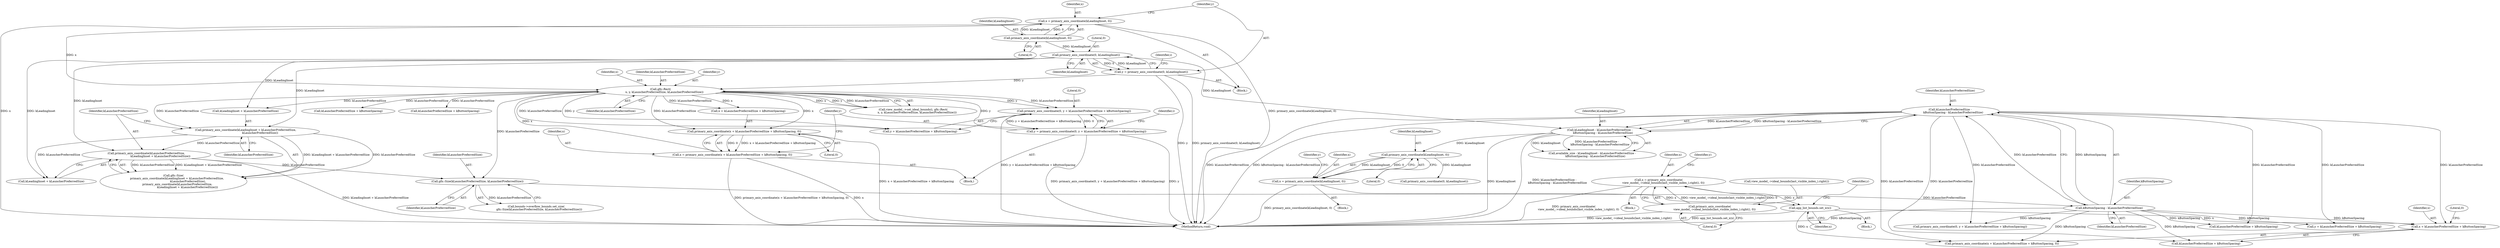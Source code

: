 digraph "1_Chrome_3475f5e448ddf5e48888f3d0563245cc46e3c98b_0@API" {
"1000280" [label="(Call,x + kLauncherPreferredSize + kButtonSpacing)"];
"1000270" [label="(Call,app_list_bounds.set_x(x))"];
"1000243" [label="(Call,x = primary_axis_coordinate(kLeadingInset, 0))"];
"1000245" [label="(Call,primary_axis_coordinate(kLeadingInset, 0))"];
"1000189" [label="(Call,kLeadingInset - kLauncherPreferredSize -\n       kButtonSpacing - kLauncherPreferredSize)"];
"1000122" [label="(Call,primary_axis_coordinate(0, kLeadingInset))"];
"1000116" [label="(Call,primary_axis_coordinate(kLeadingInset, 0))"];
"1000191" [label="(Call,kLauncherPreferredSize -\n       kButtonSpacing - kLauncherPreferredSize)"];
"1000193" [label="(Call,kButtonSpacing - kLauncherPreferredSize)"];
"1000181" [label="(Call,gfx::Size(kLauncherPreferredSize, kLauncherPreferredSize))"];
"1000175" [label="(Call,primary_axis_coordinate(kLauncherPreferredSize,\n                                kLeadingInset + kLauncherPreferredSize))"];
"1000170" [label="(Call,primary_axis_coordinate(kLeadingInset + kLauncherPreferredSize,\n                                 kLauncherPreferredSize))"];
"1000138" [label="(Call,gfx::Rect(\n         x, y, kLauncherPreferredSize, kLauncherPreferredSize))"];
"1000143" [label="(Call,x = primary_axis_coordinate(x + kLauncherPreferredSize + kButtonSpacing, 0))"];
"1000145" [label="(Call,primary_axis_coordinate(x + kLauncherPreferredSize + kButtonSpacing, 0))"];
"1000114" [label="(Call,x = primary_axis_coordinate(kLeadingInset, 0))"];
"1000120" [label="(Call,y = primary_axis_coordinate(0, kLeadingInset))"];
"1000152" [label="(Call,y = primary_axis_coordinate(0, y + kLauncherPreferredSize + kButtonSpacing))"];
"1000154" [label="(Call,primary_axis_coordinate(0, y + kLauncherPreferredSize + kButtonSpacing))"];
"1000255" [label="(Call,x = primary_axis_coordinate(\n           view_model_->ideal_bounds(last_visible_index_).right(), 0))"];
"1000257" [label="(Call,primary_axis_coordinate(\n           view_model_->ideal_bounds(last_visible_index_).right(), 0))"];
"1000290" [label="(Call,y + kLauncherPreferredSize + kButtonSpacing)"];
"1000187" [label="(Call,available_size - kLeadingInset - kLauncherPreferredSize -\n       kButtonSpacing - kLauncherPreferredSize)"];
"1000270" [label="(Call,app_list_bounds.set_x(x))"];
"1000249" [label="(Identifier,y)"];
"1000123" [label="(Literal,0)"];
"1000256" [label="(Identifier,x)"];
"1000146" [label="(Call,x + kLauncherPreferredSize + kButtonSpacing)"];
"1000242" [label="(Block,)"];
"1000192" [label="(Identifier,kLauncherPreferredSize)"];
"1000145" [label="(Call,primary_axis_coordinate(x + kLauncherPreferredSize + kButtonSpacing, 0))"];
"1000261" [label="(Identifier,y)"];
"1000142" [label="(Identifier,kLauncherPreferredSize)"];
"1000140" [label="(Identifier,y)"];
"1000193" [label="(Call,kButtonSpacing - kLauncherPreferredSize)"];
"1000115" [label="(Identifier,x)"];
"1000183" [label="(Identifier,kLauncherPreferredSize)"];
"1000189" [label="(Call,kLeadingInset - kLauncherPreferredSize -\n       kButtonSpacing - kLauncherPreferredSize)"];
"1000285" [label="(Literal,0)"];
"1000152" [label="(Call,y = primary_axis_coordinate(0, y + kLauncherPreferredSize + kButtonSpacing))"];
"1000233" [label="(Block,)"];
"1000257" [label="(Call,primary_axis_coordinate(\n           view_model_->ideal_bounds(last_visible_index_).right(), 0))"];
"1000170" [label="(Call,primary_axis_coordinate(kLeadingInset + kLauncherPreferredSize,\n                                 kLauncherPreferredSize))"];
"1000258" [label="(Call,view_model_->ideal_bounds(last_visible_index_).right())"];
"1000282" [label="(Call,kLauncherPreferredSize + kButtonSpacing)"];
"1000244" [label="(Identifier,x)"];
"1000122" [label="(Call,primary_axis_coordinate(0, kLeadingInset))"];
"1000175" [label="(Call,primary_axis_coordinate(kLauncherPreferredSize,\n                                kLeadingInset + kLauncherPreferredSize))"];
"1000155" [label="(Literal,0)"];
"1000247" [label="(Literal,0)"];
"1000245" [label="(Call,primary_axis_coordinate(kLeadingInset, 0))"];
"1000271" [label="(Identifier,x)"];
"1000250" [label="(Call,primary_axis_coordinate(0, kLeadingInset))"];
"1000176" [label="(Identifier,kLauncherPreferredSize)"];
"1000144" [label="(Identifier,x)"];
"1000124" [label="(Identifier,kLeadingInset)"];
"1000136" [label="(Call,view_model_->set_ideal_bounds(i, gfx::Rect(\n         x, y, kLauncherPreferredSize, kLauncherPreferredSize)))"];
"1000273" [label="(Identifier,y)"];
"1000177" [label="(Call,kLeadingInset + kLauncherPreferredSize)"];
"1000114" [label="(Call,x = primary_axis_coordinate(kLeadingInset, 0))"];
"1000288" [label="(Call,primary_axis_coordinate(0, y + kLauncherPreferredSize + kButtonSpacing))"];
"1000299" [label="(MethodReturn,void)"];
"1000243" [label="(Call,x = primary_axis_coordinate(kLeadingInset, 0))"];
"1000116" [label="(Call,primary_axis_coordinate(kLeadingInset, 0))"];
"1000181" [label="(Call,gfx::Size(kLauncherPreferredSize, kLauncherPreferredSize))"];
"1000180" [label="(Call,bounds->overflow_bounds.set_size(\n       gfx::Size(kLauncherPreferredSize, kLauncherPreferredSize)))"];
"1000143" [label="(Call,x = primary_axis_coordinate(x + kLauncherPreferredSize + kButtonSpacing, 0))"];
"1000190" [label="(Identifier,kLeadingInset)"];
"1000194" [label="(Identifier,kButtonSpacing)"];
"1000292" [label="(Call,kLauncherPreferredSize + kButtonSpacing)"];
"1000148" [label="(Call,kLauncherPreferredSize + kButtonSpacing)"];
"1000134" [label="(Identifier,i)"];
"1000281" [label="(Identifier,x)"];
"1000138" [label="(Call,gfx::Rect(\n         x, y, kLauncherPreferredSize, kLauncherPreferredSize))"];
"1000117" [label="(Identifier,kLeadingInset)"];
"1000255" [label="(Call,x = primary_axis_coordinate(\n           view_model_->ideal_bounds(last_visible_index_).right(), 0))"];
"1000195" [label="(Identifier,kLauncherPreferredSize)"];
"1000135" [label="(Block,)"];
"1000174" [label="(Identifier,kLauncherPreferredSize)"];
"1000128" [label="(Identifier,i)"];
"1000259" [label="(Literal,0)"];
"1000254" [label="(Block,)"];
"1000158" [label="(Call,kLauncherPreferredSize + kButtonSpacing)"];
"1000139" [label="(Identifier,x)"];
"1000169" [label="(Call,gfx::Size(\n        primary_axis_coordinate(kLeadingInset + kLauncherPreferredSize,\n                                 kLauncherPreferredSize),\n         primary_axis_coordinate(kLauncherPreferredSize,\n                                kLeadingInset + kLauncherPreferredSize)))"];
"1000153" [label="(Identifier,y)"];
"1000171" [label="(Call,kLeadingInset + kLauncherPreferredSize)"];
"1000191" [label="(Call,kLauncherPreferredSize -\n       kButtonSpacing - kLauncherPreferredSize)"];
"1000120" [label="(Call,y = primary_axis_coordinate(0, kLeadingInset))"];
"1000156" [label="(Call,y + kLauncherPreferredSize + kButtonSpacing)"];
"1000246" [label="(Identifier,kLeadingInset)"];
"1000151" [label="(Literal,0)"];
"1000280" [label="(Call,x + kLauncherPreferredSize + kButtonSpacing)"];
"1000279" [label="(Call,primary_axis_coordinate(x + kLauncherPreferredSize + kButtonSpacing, 0))"];
"1000141" [label="(Identifier,kLauncherPreferredSize)"];
"1000154" [label="(Call,primary_axis_coordinate(0, y + kLauncherPreferredSize + kButtonSpacing))"];
"1000118" [label="(Literal,0)"];
"1000121" [label="(Identifier,y)"];
"1000102" [label="(Block,)"];
"1000182" [label="(Identifier,kLauncherPreferredSize)"];
"1000280" -> "1000279"  [label="AST: "];
"1000280" -> "1000282"  [label="CFG: "];
"1000281" -> "1000280"  [label="AST: "];
"1000282" -> "1000280"  [label="AST: "];
"1000285" -> "1000280"  [label="CFG: "];
"1000270" -> "1000280"  [label="DDG: x"];
"1000191" -> "1000280"  [label="DDG: kLauncherPreferredSize"];
"1000193" -> "1000280"  [label="DDG: kButtonSpacing"];
"1000270" -> "1000233"  [label="AST: "];
"1000270" -> "1000271"  [label="CFG: "];
"1000271" -> "1000270"  [label="AST: "];
"1000273" -> "1000270"  [label="CFG: "];
"1000270" -> "1000299"  [label="DDG: app_list_bounds.set_x(x)"];
"1000243" -> "1000270"  [label="DDG: x"];
"1000255" -> "1000270"  [label="DDG: x"];
"1000270" -> "1000279"  [label="DDG: x"];
"1000243" -> "1000242"  [label="AST: "];
"1000243" -> "1000245"  [label="CFG: "];
"1000244" -> "1000243"  [label="AST: "];
"1000245" -> "1000243"  [label="AST: "];
"1000249" -> "1000243"  [label="CFG: "];
"1000243" -> "1000299"  [label="DDG: primary_axis_coordinate(kLeadingInset, 0)"];
"1000245" -> "1000243"  [label="DDG: kLeadingInset"];
"1000245" -> "1000243"  [label="DDG: 0"];
"1000245" -> "1000247"  [label="CFG: "];
"1000246" -> "1000245"  [label="AST: "];
"1000247" -> "1000245"  [label="AST: "];
"1000189" -> "1000245"  [label="DDG: kLeadingInset"];
"1000245" -> "1000250"  [label="DDG: kLeadingInset"];
"1000189" -> "1000187"  [label="AST: "];
"1000189" -> "1000191"  [label="CFG: "];
"1000190" -> "1000189"  [label="AST: "];
"1000191" -> "1000189"  [label="AST: "];
"1000187" -> "1000189"  [label="CFG: "];
"1000189" -> "1000299"  [label="DDG: kLeadingInset"];
"1000189" -> "1000299"  [label="DDG: kLauncherPreferredSize -\n       kButtonSpacing - kLauncherPreferredSize"];
"1000189" -> "1000187"  [label="DDG: kLeadingInset"];
"1000189" -> "1000187"  [label="DDG: kLauncherPreferredSize -\n       kButtonSpacing - kLauncherPreferredSize"];
"1000122" -> "1000189"  [label="DDG: kLeadingInset"];
"1000191" -> "1000189"  [label="DDG: kLauncherPreferredSize"];
"1000191" -> "1000189"  [label="DDG: kButtonSpacing - kLauncherPreferredSize"];
"1000122" -> "1000120"  [label="AST: "];
"1000122" -> "1000124"  [label="CFG: "];
"1000123" -> "1000122"  [label="AST: "];
"1000124" -> "1000122"  [label="AST: "];
"1000120" -> "1000122"  [label="CFG: "];
"1000122" -> "1000120"  [label="DDG: 0"];
"1000122" -> "1000120"  [label="DDG: kLeadingInset"];
"1000116" -> "1000122"  [label="DDG: kLeadingInset"];
"1000122" -> "1000170"  [label="DDG: kLeadingInset"];
"1000122" -> "1000171"  [label="DDG: kLeadingInset"];
"1000122" -> "1000175"  [label="DDG: kLeadingInset"];
"1000122" -> "1000177"  [label="DDG: kLeadingInset"];
"1000116" -> "1000114"  [label="AST: "];
"1000116" -> "1000118"  [label="CFG: "];
"1000117" -> "1000116"  [label="AST: "];
"1000118" -> "1000116"  [label="AST: "];
"1000114" -> "1000116"  [label="CFG: "];
"1000116" -> "1000114"  [label="DDG: kLeadingInset"];
"1000116" -> "1000114"  [label="DDG: 0"];
"1000191" -> "1000193"  [label="CFG: "];
"1000192" -> "1000191"  [label="AST: "];
"1000193" -> "1000191"  [label="AST: "];
"1000191" -> "1000299"  [label="DDG: kButtonSpacing - kLauncherPreferredSize"];
"1000191" -> "1000299"  [label="DDG: kLauncherPreferredSize"];
"1000193" -> "1000191"  [label="DDG: kLauncherPreferredSize"];
"1000193" -> "1000191"  [label="DDG: kButtonSpacing"];
"1000191" -> "1000279"  [label="DDG: kLauncherPreferredSize"];
"1000191" -> "1000282"  [label="DDG: kLauncherPreferredSize"];
"1000191" -> "1000288"  [label="DDG: kLauncherPreferredSize"];
"1000191" -> "1000290"  [label="DDG: kLauncherPreferredSize"];
"1000191" -> "1000292"  [label="DDG: kLauncherPreferredSize"];
"1000193" -> "1000195"  [label="CFG: "];
"1000194" -> "1000193"  [label="AST: "];
"1000195" -> "1000193"  [label="AST: "];
"1000193" -> "1000299"  [label="DDG: kButtonSpacing"];
"1000181" -> "1000193"  [label="DDG: kLauncherPreferredSize"];
"1000193" -> "1000279"  [label="DDG: kButtonSpacing"];
"1000193" -> "1000282"  [label="DDG: kButtonSpacing"];
"1000193" -> "1000288"  [label="DDG: kButtonSpacing"];
"1000193" -> "1000290"  [label="DDG: kButtonSpacing"];
"1000193" -> "1000292"  [label="DDG: kButtonSpacing"];
"1000181" -> "1000180"  [label="AST: "];
"1000181" -> "1000183"  [label="CFG: "];
"1000182" -> "1000181"  [label="AST: "];
"1000183" -> "1000181"  [label="AST: "];
"1000180" -> "1000181"  [label="CFG: "];
"1000181" -> "1000180"  [label="DDG: kLauncherPreferredSize"];
"1000175" -> "1000181"  [label="DDG: kLauncherPreferredSize"];
"1000138" -> "1000181"  [label="DDG: kLauncherPreferredSize"];
"1000175" -> "1000169"  [label="AST: "];
"1000175" -> "1000177"  [label="CFG: "];
"1000176" -> "1000175"  [label="AST: "];
"1000177" -> "1000175"  [label="AST: "];
"1000169" -> "1000175"  [label="CFG: "];
"1000175" -> "1000299"  [label="DDG: kLeadingInset + kLauncherPreferredSize"];
"1000175" -> "1000169"  [label="DDG: kLauncherPreferredSize"];
"1000175" -> "1000169"  [label="DDG: kLeadingInset + kLauncherPreferredSize"];
"1000170" -> "1000175"  [label="DDG: kLauncherPreferredSize"];
"1000170" -> "1000169"  [label="AST: "];
"1000170" -> "1000174"  [label="CFG: "];
"1000171" -> "1000170"  [label="AST: "];
"1000174" -> "1000170"  [label="AST: "];
"1000176" -> "1000170"  [label="CFG: "];
"1000170" -> "1000169"  [label="DDG: kLeadingInset + kLauncherPreferredSize"];
"1000170" -> "1000169"  [label="DDG: kLauncherPreferredSize"];
"1000138" -> "1000170"  [label="DDG: kLauncherPreferredSize"];
"1000170" -> "1000177"  [label="DDG: kLauncherPreferredSize"];
"1000138" -> "1000136"  [label="AST: "];
"1000138" -> "1000142"  [label="CFG: "];
"1000139" -> "1000138"  [label="AST: "];
"1000140" -> "1000138"  [label="AST: "];
"1000141" -> "1000138"  [label="AST: "];
"1000142" -> "1000138"  [label="AST: "];
"1000136" -> "1000138"  [label="CFG: "];
"1000138" -> "1000136"  [label="DDG: x"];
"1000138" -> "1000136"  [label="DDG: y"];
"1000138" -> "1000136"  [label="DDG: kLauncherPreferredSize"];
"1000143" -> "1000138"  [label="DDG: x"];
"1000114" -> "1000138"  [label="DDG: x"];
"1000120" -> "1000138"  [label="DDG: y"];
"1000152" -> "1000138"  [label="DDG: y"];
"1000138" -> "1000145"  [label="DDG: x"];
"1000138" -> "1000145"  [label="DDG: kLauncherPreferredSize"];
"1000138" -> "1000146"  [label="DDG: x"];
"1000138" -> "1000146"  [label="DDG: kLauncherPreferredSize"];
"1000138" -> "1000148"  [label="DDG: kLauncherPreferredSize"];
"1000138" -> "1000154"  [label="DDG: y"];
"1000138" -> "1000154"  [label="DDG: kLauncherPreferredSize"];
"1000138" -> "1000156"  [label="DDG: y"];
"1000138" -> "1000156"  [label="DDG: kLauncherPreferredSize"];
"1000138" -> "1000158"  [label="DDG: kLauncherPreferredSize"];
"1000138" -> "1000171"  [label="DDG: kLauncherPreferredSize"];
"1000143" -> "1000135"  [label="AST: "];
"1000143" -> "1000145"  [label="CFG: "];
"1000144" -> "1000143"  [label="AST: "];
"1000145" -> "1000143"  [label="AST: "];
"1000153" -> "1000143"  [label="CFG: "];
"1000143" -> "1000299"  [label="DDG: x"];
"1000143" -> "1000299"  [label="DDG: primary_axis_coordinate(x + kLauncherPreferredSize + kButtonSpacing, 0)"];
"1000145" -> "1000143"  [label="DDG: x + kLauncherPreferredSize + kButtonSpacing"];
"1000145" -> "1000143"  [label="DDG: 0"];
"1000145" -> "1000151"  [label="CFG: "];
"1000146" -> "1000145"  [label="AST: "];
"1000151" -> "1000145"  [label="AST: "];
"1000145" -> "1000299"  [label="DDG: x + kLauncherPreferredSize + kButtonSpacing"];
"1000114" -> "1000102"  [label="AST: "];
"1000115" -> "1000114"  [label="AST: "];
"1000121" -> "1000114"  [label="CFG: "];
"1000114" -> "1000299"  [label="DDG: x"];
"1000114" -> "1000299"  [label="DDG: primary_axis_coordinate(kLeadingInset, 0)"];
"1000120" -> "1000102"  [label="AST: "];
"1000121" -> "1000120"  [label="AST: "];
"1000128" -> "1000120"  [label="CFG: "];
"1000120" -> "1000299"  [label="DDG: y"];
"1000120" -> "1000299"  [label="DDG: primary_axis_coordinate(0, kLeadingInset)"];
"1000152" -> "1000135"  [label="AST: "];
"1000152" -> "1000154"  [label="CFG: "];
"1000153" -> "1000152"  [label="AST: "];
"1000154" -> "1000152"  [label="AST: "];
"1000134" -> "1000152"  [label="CFG: "];
"1000152" -> "1000299"  [label="DDG: y"];
"1000152" -> "1000299"  [label="DDG: primary_axis_coordinate(0, y + kLauncherPreferredSize + kButtonSpacing)"];
"1000154" -> "1000152"  [label="DDG: 0"];
"1000154" -> "1000152"  [label="DDG: y + kLauncherPreferredSize + kButtonSpacing"];
"1000154" -> "1000156"  [label="CFG: "];
"1000155" -> "1000154"  [label="AST: "];
"1000156" -> "1000154"  [label="AST: "];
"1000154" -> "1000299"  [label="DDG: y + kLauncherPreferredSize + kButtonSpacing"];
"1000255" -> "1000254"  [label="AST: "];
"1000255" -> "1000257"  [label="CFG: "];
"1000256" -> "1000255"  [label="AST: "];
"1000257" -> "1000255"  [label="AST: "];
"1000261" -> "1000255"  [label="CFG: "];
"1000255" -> "1000299"  [label="DDG: primary_axis_coordinate(\n           view_model_->ideal_bounds(last_visible_index_).right(), 0)"];
"1000257" -> "1000255"  [label="DDG: view_model_->ideal_bounds(last_visible_index_).right()"];
"1000257" -> "1000255"  [label="DDG: 0"];
"1000257" -> "1000259"  [label="CFG: "];
"1000258" -> "1000257"  [label="AST: "];
"1000259" -> "1000257"  [label="AST: "];
"1000257" -> "1000299"  [label="DDG: view_model_->ideal_bounds(last_visible_index_).right()"];
}
